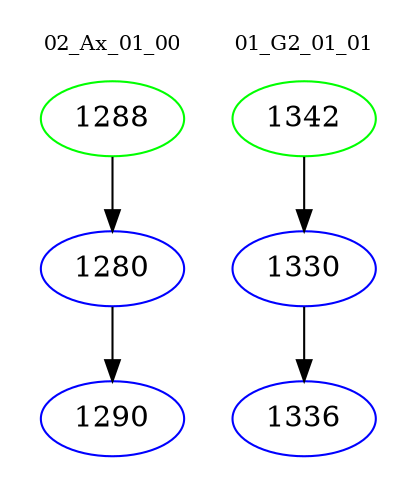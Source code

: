 digraph{
subgraph cluster_0 {
color = white
label = "02_Ax_01_00";
fontsize=10;
T0_1288 [label="1288", color="green"]
T0_1288 -> T0_1280 [color="black"]
T0_1280 [label="1280", color="blue"]
T0_1280 -> T0_1290 [color="black"]
T0_1290 [label="1290", color="blue"]
}
subgraph cluster_1 {
color = white
label = "01_G2_01_01";
fontsize=10;
T1_1342 [label="1342", color="green"]
T1_1342 -> T1_1330 [color="black"]
T1_1330 [label="1330", color="blue"]
T1_1330 -> T1_1336 [color="black"]
T1_1336 [label="1336", color="blue"]
}
}
